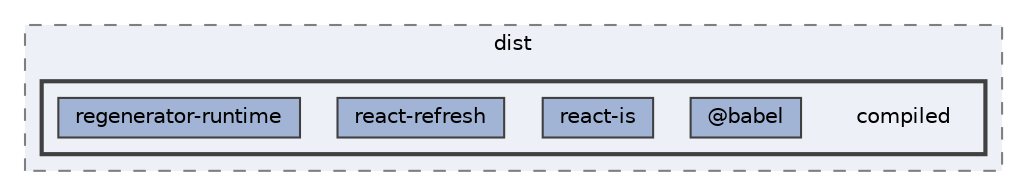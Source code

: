digraph "C:/Users/arisc/OneDrive/Documents/GitHub/FINAL/EcoEats-Project/node_modules/next/dist/compiled"
{
 // LATEX_PDF_SIZE
  bgcolor="transparent";
  edge [fontname=Helvetica,fontsize=10,labelfontname=Helvetica,labelfontsize=10];
  node [fontname=Helvetica,fontsize=10,shape=box,height=0.2,width=0.4];
  compound=true
  subgraph clusterdir_c9e305a219f2b08859eb1615b6d8dbbd {
    graph [ bgcolor="#edf0f7", pencolor="grey50", label="dist", fontname=Helvetica,fontsize=10 style="filled,dashed", URL="dir_c9e305a219f2b08859eb1615b6d8dbbd.html",tooltip=""]
  subgraph clusterdir_0833332c427d9a36307412273bc77fe2 {
    graph [ bgcolor="#edf0f7", pencolor="grey25", label="", fontname=Helvetica,fontsize=10 style="filled,bold", URL="dir_0833332c427d9a36307412273bc77fe2.html",tooltip=""]
    dir_0833332c427d9a36307412273bc77fe2 [shape=plaintext, label="compiled"];
  dir_5b4eca07d46a437af76d6834bf7c8ada [label="@babel", fillcolor="#a2b4d6", color="grey25", style="filled", URL="dir_5b4eca07d46a437af76d6834bf7c8ada.html",tooltip=""];
  dir_465cb1d483839578fa3b90faacf15c51 [label="react-is", fillcolor="#a2b4d6", color="grey25", style="filled", URL="dir_465cb1d483839578fa3b90faacf15c51.html",tooltip=""];
  dir_944db6ca1e11d401ce14f62de03bbb19 [label="react-refresh", fillcolor="#a2b4d6", color="grey25", style="filled", URL="dir_944db6ca1e11d401ce14f62de03bbb19.html",tooltip=""];
  dir_f2fa39eed4859b85e0135e6de016cea3 [label="regenerator-runtime", fillcolor="#a2b4d6", color="grey25", style="filled", URL="dir_f2fa39eed4859b85e0135e6de016cea3.html",tooltip=""];
  }
  }
}
